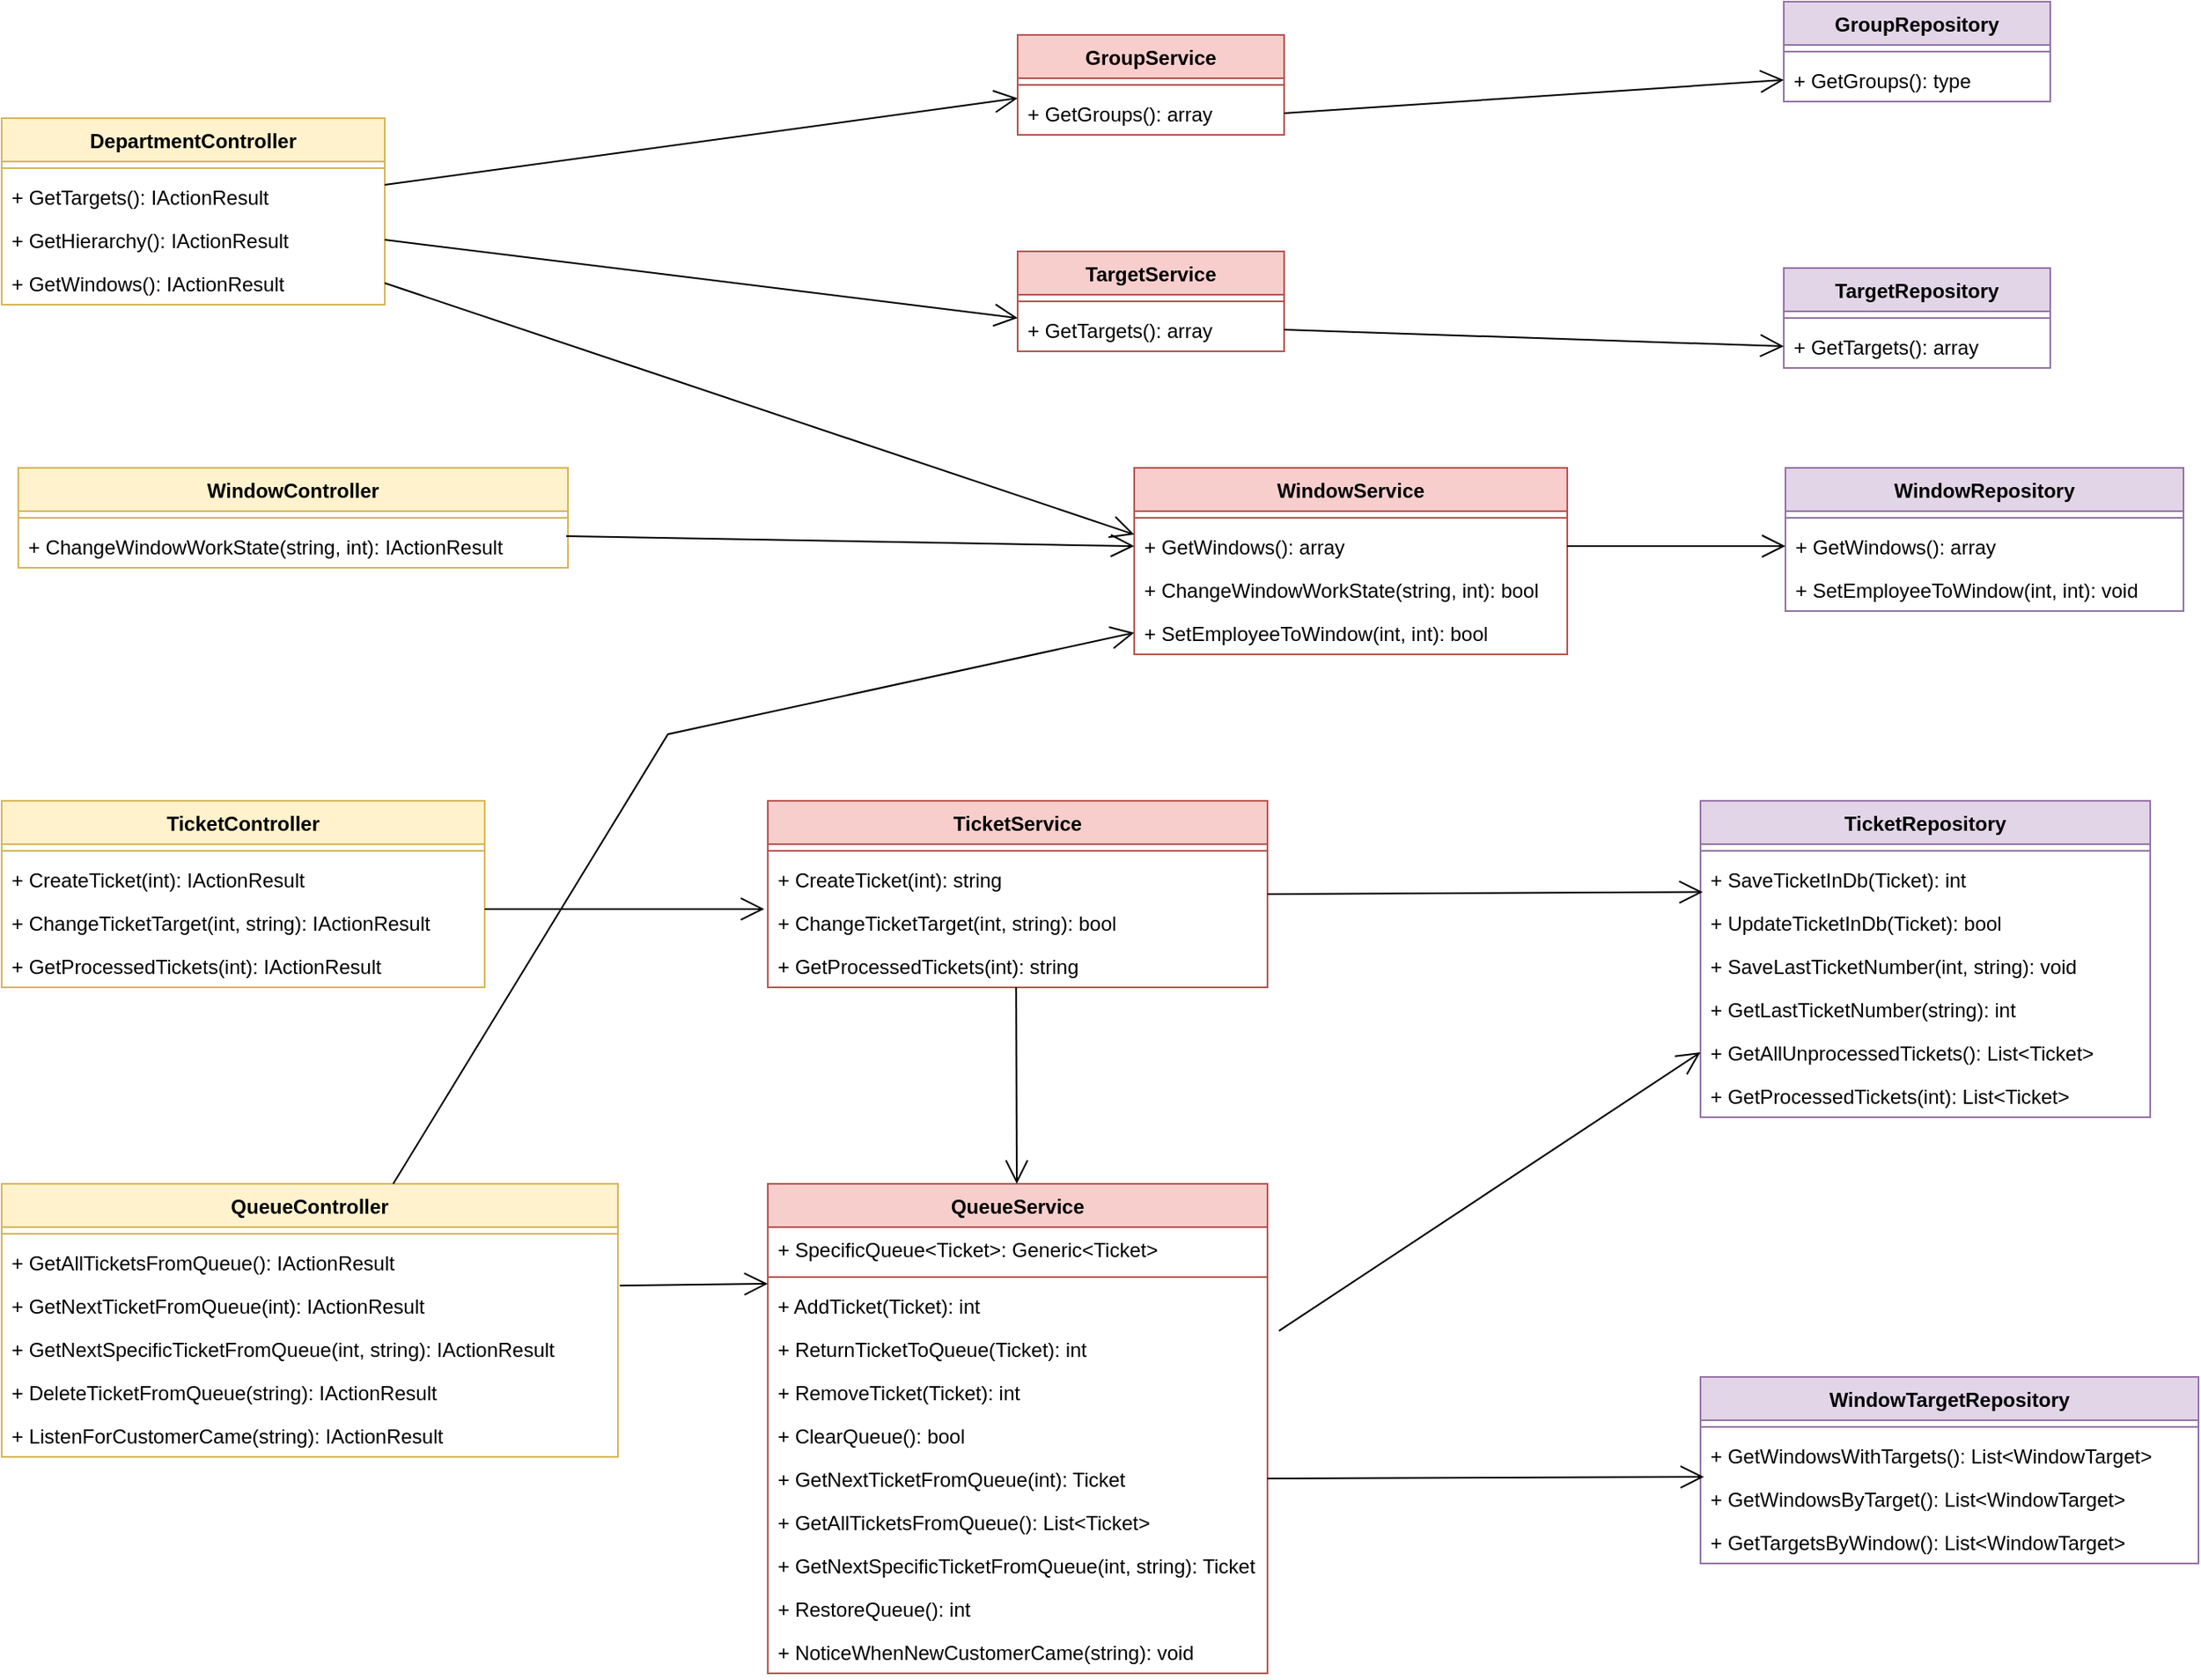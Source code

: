 <mxfile version="20.8.10" type="device"><diagram id="C5RBs43oDa-KdzZeNtuy" name="Page-1"><mxGraphModel dx="1576" dy="920" grid="1" gridSize="10" guides="1" tooltips="1" connect="1" arrows="1" fold="1" page="1" pageScale="1" pageWidth="827" pageHeight="1169" math="0" shadow="0"><root><mxCell id="WIyWlLk6GJQsqaUBKTNV-0"/><mxCell id="WIyWlLk6GJQsqaUBKTNV-1" parent="WIyWlLk6GJQsqaUBKTNV-0"/><mxCell id="GkyBNz9SrhA_Th8xUXoZ-0" value="DepartmentController" style="swimlane;fontStyle=1;align=center;verticalAlign=top;childLayout=stackLayout;horizontal=1;startSize=26;horizontalStack=0;resizeParent=1;resizeParentMax=0;resizeLast=0;collapsible=1;marginBottom=0;fillColor=#fff2cc;strokeColor=#d6b656;" parent="WIyWlLk6GJQsqaUBKTNV-1" vertex="1"><mxGeometry x="10" y="110" width="230" height="112" as="geometry"/></mxCell><mxCell id="GkyBNz9SrhA_Th8xUXoZ-2" value="" style="line;strokeWidth=1;fillColor=none;align=left;verticalAlign=middle;spacingTop=-1;spacingLeft=3;spacingRight=3;rotatable=0;labelPosition=right;points=[];portConstraint=eastwest;strokeColor=inherit;" parent="GkyBNz9SrhA_Th8xUXoZ-0" vertex="1"><mxGeometry y="26" width="230" height="8" as="geometry"/></mxCell><mxCell id="GkyBNz9SrhA_Th8xUXoZ-3" value="+ GetTargets(): IActionResult " style="text;strokeColor=none;fillColor=none;align=left;verticalAlign=top;spacingLeft=4;spacingRight=4;overflow=hidden;rotatable=0;points=[[0,0.5],[1,0.5]];portConstraint=eastwest;" parent="GkyBNz9SrhA_Th8xUXoZ-0" vertex="1"><mxGeometry y="34" width="230" height="26" as="geometry"/></mxCell><mxCell id="GkyBNz9SrhA_Th8xUXoZ-4" value="+ GetHierarchy(): IActionResult " style="text;strokeColor=none;fillColor=none;align=left;verticalAlign=top;spacingLeft=4;spacingRight=4;overflow=hidden;rotatable=0;points=[[0,0.5],[1,0.5]];portConstraint=eastwest;" parent="GkyBNz9SrhA_Th8xUXoZ-0" vertex="1"><mxGeometry y="60" width="230" height="26" as="geometry"/></mxCell><mxCell id="GkyBNz9SrhA_Th8xUXoZ-5" value="+ GetWindows(): IActionResult " style="text;strokeColor=none;fillColor=none;align=left;verticalAlign=top;spacingLeft=4;spacingRight=4;overflow=hidden;rotatable=0;points=[[0,0.5],[1,0.5]];portConstraint=eastwest;" parent="GkyBNz9SrhA_Th8xUXoZ-0" vertex="1"><mxGeometry y="86" width="230" height="26" as="geometry"/></mxCell><mxCell id="GkyBNz9SrhA_Th8xUXoZ-6" value="GroupService" style="swimlane;fontStyle=1;align=center;verticalAlign=top;childLayout=stackLayout;horizontal=1;startSize=26;horizontalStack=0;resizeParent=1;resizeParentMax=0;resizeLast=0;collapsible=1;marginBottom=0;fillColor=#f8cecc;strokeColor=#b85450;" parent="WIyWlLk6GJQsqaUBKTNV-1" vertex="1"><mxGeometry x="620" y="60" width="160" height="60" as="geometry"/></mxCell><mxCell id="GkyBNz9SrhA_Th8xUXoZ-8" value="" style="line;strokeWidth=1;fillColor=none;align=left;verticalAlign=middle;spacingTop=-1;spacingLeft=3;spacingRight=3;rotatable=0;labelPosition=right;points=[];portConstraint=eastwest;strokeColor=inherit;" parent="GkyBNz9SrhA_Th8xUXoZ-6" vertex="1"><mxGeometry y="26" width="160" height="8" as="geometry"/></mxCell><mxCell id="GkyBNz9SrhA_Th8xUXoZ-9" value="+ GetGroups(): array" style="text;strokeColor=none;fillColor=none;align=left;verticalAlign=top;spacingLeft=4;spacingRight=4;overflow=hidden;rotatable=0;points=[[0,0.5],[1,0.5]];portConstraint=eastwest;" parent="GkyBNz9SrhA_Th8xUXoZ-6" vertex="1"><mxGeometry y="34" width="160" height="26" as="geometry"/></mxCell><mxCell id="GkyBNz9SrhA_Th8xUXoZ-10" value="TargetService" style="swimlane;fontStyle=1;align=center;verticalAlign=top;childLayout=stackLayout;horizontal=1;startSize=26;horizontalStack=0;resizeParent=1;resizeParentMax=0;resizeLast=0;collapsible=1;marginBottom=0;fillColor=#f8cecc;strokeColor=#b85450;" parent="WIyWlLk6GJQsqaUBKTNV-1" vertex="1"><mxGeometry x="620" y="190" width="160" height="60" as="geometry"/></mxCell><mxCell id="GkyBNz9SrhA_Th8xUXoZ-12" value="" style="line;strokeWidth=1;fillColor=none;align=left;verticalAlign=middle;spacingTop=-1;spacingLeft=3;spacingRight=3;rotatable=0;labelPosition=right;points=[];portConstraint=eastwest;strokeColor=inherit;" parent="GkyBNz9SrhA_Th8xUXoZ-10" vertex="1"><mxGeometry y="26" width="160" height="8" as="geometry"/></mxCell><mxCell id="GkyBNz9SrhA_Th8xUXoZ-13" value="+ GetTargets(): array" style="text;strokeColor=none;fillColor=none;align=left;verticalAlign=top;spacingLeft=4;spacingRight=4;overflow=hidden;rotatable=0;points=[[0,0.5],[1,0.5]];portConstraint=eastwest;" parent="GkyBNz9SrhA_Th8xUXoZ-10" vertex="1"><mxGeometry y="34" width="160" height="26" as="geometry"/></mxCell><mxCell id="GkyBNz9SrhA_Th8xUXoZ-14" value="WindowService" style="swimlane;fontStyle=1;align=center;verticalAlign=top;childLayout=stackLayout;horizontal=1;startSize=26;horizontalStack=0;resizeParent=1;resizeParentMax=0;resizeLast=0;collapsible=1;marginBottom=0;fillColor=#f8cecc;strokeColor=#b85450;" parent="WIyWlLk6GJQsqaUBKTNV-1" vertex="1"><mxGeometry x="690" y="320" width="260" height="112" as="geometry"/></mxCell><mxCell id="GkyBNz9SrhA_Th8xUXoZ-16" value="" style="line;strokeWidth=1;fillColor=none;align=left;verticalAlign=middle;spacingTop=-1;spacingLeft=3;spacingRight=3;rotatable=0;labelPosition=right;points=[];portConstraint=eastwest;strokeColor=inherit;" parent="GkyBNz9SrhA_Th8xUXoZ-14" vertex="1"><mxGeometry y="26" width="260" height="8" as="geometry"/></mxCell><mxCell id="GkyBNz9SrhA_Th8xUXoZ-17" value="+ GetWindows(): array" style="text;strokeColor=none;fillColor=none;align=left;verticalAlign=top;spacingLeft=4;spacingRight=4;overflow=hidden;rotatable=0;points=[[0,0.5],[1,0.5]];portConstraint=eastwest;" parent="GkyBNz9SrhA_Th8xUXoZ-14" vertex="1"><mxGeometry y="34" width="260" height="26" as="geometry"/></mxCell><mxCell id="GkyBNz9SrhA_Th8xUXoZ-127" value="+ ChangeWindowWorkState(string, int): bool" style="text;strokeColor=none;fillColor=none;align=left;verticalAlign=top;spacingLeft=4;spacingRight=4;overflow=hidden;rotatable=0;points=[[0,0.5],[1,0.5]];portConstraint=eastwest;" parent="GkyBNz9SrhA_Th8xUXoZ-14" vertex="1"><mxGeometry y="60" width="260" height="26" as="geometry"/></mxCell><mxCell id="GkyBNz9SrhA_Th8xUXoZ-130" value="+ SetEmployeeToWindow(int, int): bool" style="text;strokeColor=none;fillColor=none;align=left;verticalAlign=top;spacingLeft=4;spacingRight=4;overflow=hidden;rotatable=0;points=[[0,0.5],[1,0.5]];portConstraint=eastwest;" parent="GkyBNz9SrhA_Th8xUXoZ-14" vertex="1"><mxGeometry y="86" width="260" height="26" as="geometry"/></mxCell><mxCell id="GkyBNz9SrhA_Th8xUXoZ-23" value="" style="endArrow=open;endFill=1;endSize=12;html=1;rounded=0;entryX=0;entryY=0.154;entryDx=0;entryDy=0;entryPerimeter=0;" parent="WIyWlLk6GJQsqaUBKTNV-1" target="GkyBNz9SrhA_Th8xUXoZ-9" edge="1"><mxGeometry width="160" relative="1" as="geometry"><mxPoint x="240" y="150" as="sourcePoint"/><mxPoint x="400" y="150" as="targetPoint"/></mxGeometry></mxCell><mxCell id="GkyBNz9SrhA_Th8xUXoZ-24" value="" style="endArrow=open;endFill=1;endSize=12;html=1;rounded=0;entryX=0;entryY=0.231;entryDx=0;entryDy=0;exitX=1;exitY=0.5;exitDx=0;exitDy=0;entryPerimeter=0;" parent="WIyWlLk6GJQsqaUBKTNV-1" source="GkyBNz9SrhA_Th8xUXoZ-4" target="GkyBNz9SrhA_Th8xUXoZ-13" edge="1"><mxGeometry width="160" relative="1" as="geometry"><mxPoint x="240" y="190" as="sourcePoint"/><mxPoint x="400" y="190" as="targetPoint"/></mxGeometry></mxCell><mxCell id="GkyBNz9SrhA_Th8xUXoZ-25" value="" style="endArrow=open;endFill=1;endSize=12;html=1;rounded=0;exitX=1;exitY=0.5;exitDx=0;exitDy=0;entryX=0;entryY=0.231;entryDx=0;entryDy=0;entryPerimeter=0;" parent="WIyWlLk6GJQsqaUBKTNV-1" source="GkyBNz9SrhA_Th8xUXoZ-5" target="GkyBNz9SrhA_Th8xUXoZ-17" edge="1"><mxGeometry width="160" relative="1" as="geometry"><mxPoint x="200" y="330" as="sourcePoint"/><mxPoint x="360" y="330" as="targetPoint"/></mxGeometry></mxCell><mxCell id="GkyBNz9SrhA_Th8xUXoZ-26" value="GroupRepository" style="swimlane;fontStyle=1;align=center;verticalAlign=top;childLayout=stackLayout;horizontal=1;startSize=26;horizontalStack=0;resizeParent=1;resizeParentMax=0;resizeLast=0;collapsible=1;marginBottom=0;fillColor=#e1d5e7;strokeColor=#9673a6;" parent="WIyWlLk6GJQsqaUBKTNV-1" vertex="1"><mxGeometry x="1080" y="40" width="160" height="60" as="geometry"/></mxCell><mxCell id="GkyBNz9SrhA_Th8xUXoZ-28" value="" style="line;strokeWidth=1;fillColor=none;align=left;verticalAlign=middle;spacingTop=-1;spacingLeft=3;spacingRight=3;rotatable=0;labelPosition=right;points=[];portConstraint=eastwest;strokeColor=inherit;" parent="GkyBNz9SrhA_Th8xUXoZ-26" vertex="1"><mxGeometry y="26" width="160" height="8" as="geometry"/></mxCell><mxCell id="GkyBNz9SrhA_Th8xUXoZ-29" value="+ GetGroups(): type" style="text;strokeColor=none;fillColor=none;align=left;verticalAlign=top;spacingLeft=4;spacingRight=4;overflow=hidden;rotatable=0;points=[[0,0.5],[1,0.5]];portConstraint=eastwest;" parent="GkyBNz9SrhA_Th8xUXoZ-26" vertex="1"><mxGeometry y="34" width="160" height="26" as="geometry"/></mxCell><mxCell id="GkyBNz9SrhA_Th8xUXoZ-30" value="TargetRepository" style="swimlane;fontStyle=1;align=center;verticalAlign=top;childLayout=stackLayout;horizontal=1;startSize=26;horizontalStack=0;resizeParent=1;resizeParentMax=0;resizeLast=0;collapsible=1;marginBottom=0;fillColor=#e1d5e7;strokeColor=#9673a6;" parent="WIyWlLk6GJQsqaUBKTNV-1" vertex="1"><mxGeometry x="1080" y="200" width="160" height="60" as="geometry"/></mxCell><mxCell id="GkyBNz9SrhA_Th8xUXoZ-32" value="" style="line;strokeWidth=1;fillColor=none;align=left;verticalAlign=middle;spacingTop=-1;spacingLeft=3;spacingRight=3;rotatable=0;labelPosition=right;points=[];portConstraint=eastwest;strokeColor=inherit;" parent="GkyBNz9SrhA_Th8xUXoZ-30" vertex="1"><mxGeometry y="26" width="160" height="8" as="geometry"/></mxCell><mxCell id="GkyBNz9SrhA_Th8xUXoZ-40" value="+ GetTargets(): array" style="text;strokeColor=none;fillColor=none;align=left;verticalAlign=top;spacingLeft=4;spacingRight=4;overflow=hidden;rotatable=0;points=[[0,0.5],[1,0.5]];portConstraint=eastwest;" parent="GkyBNz9SrhA_Th8xUXoZ-30" vertex="1"><mxGeometry y="34" width="160" height="26" as="geometry"/></mxCell><mxCell id="GkyBNz9SrhA_Th8xUXoZ-34" value="WindowRepository" style="swimlane;fontStyle=1;align=center;verticalAlign=top;childLayout=stackLayout;horizontal=1;startSize=26;horizontalStack=0;resizeParent=1;resizeParentMax=0;resizeLast=0;collapsible=1;marginBottom=0;fillColor=#e1d5e7;strokeColor=#9673a6;" parent="WIyWlLk6GJQsqaUBKTNV-1" vertex="1"><mxGeometry x="1081" y="320" width="239" height="86" as="geometry"/></mxCell><mxCell id="GkyBNz9SrhA_Th8xUXoZ-36" value="" style="line;strokeWidth=1;fillColor=none;align=left;verticalAlign=middle;spacingTop=-1;spacingLeft=3;spacingRight=3;rotatable=0;labelPosition=right;points=[];portConstraint=eastwest;strokeColor=inherit;" parent="GkyBNz9SrhA_Th8xUXoZ-34" vertex="1"><mxGeometry y="26" width="239" height="8" as="geometry"/></mxCell><mxCell id="GkyBNz9SrhA_Th8xUXoZ-41" value="+ GetWindows(): array" style="text;strokeColor=none;fillColor=none;align=left;verticalAlign=top;spacingLeft=4;spacingRight=4;overflow=hidden;rotatable=0;points=[[0,0.5],[1,0.5]];portConstraint=eastwest;" parent="GkyBNz9SrhA_Th8xUXoZ-34" vertex="1"><mxGeometry y="34" width="239" height="26" as="geometry"/></mxCell><mxCell id="GkyBNz9SrhA_Th8xUXoZ-131" value="+ SetEmployeeToWindow(int, int): void" style="text;strokeColor=none;fillColor=none;align=left;verticalAlign=top;spacingLeft=4;spacingRight=4;overflow=hidden;rotatable=0;points=[[0,0.5],[1,0.5]];portConstraint=eastwest;" parent="GkyBNz9SrhA_Th8xUXoZ-34" vertex="1"><mxGeometry y="60" width="239" height="26" as="geometry"/></mxCell><mxCell id="GkyBNz9SrhA_Th8xUXoZ-38" value="" style="endArrow=open;endFill=1;endSize=12;html=1;rounded=0;entryX=0;entryY=0.5;entryDx=0;entryDy=0;exitX=1;exitY=0.5;exitDx=0;exitDy=0;" parent="WIyWlLk6GJQsqaUBKTNV-1" source="GkyBNz9SrhA_Th8xUXoZ-9" target="GkyBNz9SrhA_Th8xUXoZ-29" edge="1"><mxGeometry width="160" relative="1" as="geometry"><mxPoint x="560" y="90" as="sourcePoint"/><mxPoint x="720" y="90" as="targetPoint"/></mxGeometry></mxCell><mxCell id="GkyBNz9SrhA_Th8xUXoZ-39" value="" style="endArrow=open;endFill=1;endSize=12;html=1;rounded=0;exitX=1;exitY=0.5;exitDx=0;exitDy=0;entryX=0;entryY=0.5;entryDx=0;entryDy=0;" parent="WIyWlLk6GJQsqaUBKTNV-1" source="GkyBNz9SrhA_Th8xUXoZ-13" target="GkyBNz9SrhA_Th8xUXoZ-40" edge="1"><mxGeometry width="160" relative="1" as="geometry"><mxPoint x="620" y="280" as="sourcePoint"/><mxPoint x="740" y="237" as="targetPoint"/></mxGeometry></mxCell><mxCell id="GkyBNz9SrhA_Th8xUXoZ-42" value="" style="endArrow=open;endFill=1;endSize=12;html=1;rounded=0;entryX=0;entryY=0.5;entryDx=0;entryDy=0;exitX=1;exitY=0.5;exitDx=0;exitDy=0;" parent="WIyWlLk6GJQsqaUBKTNV-1" source="GkyBNz9SrhA_Th8xUXoZ-17" target="GkyBNz9SrhA_Th8xUXoZ-41" edge="1"><mxGeometry width="160" relative="1" as="geometry"><mxPoint x="570" y="360" as="sourcePoint"/><mxPoint x="730" y="360" as="targetPoint"/></mxGeometry></mxCell><mxCell id="GkyBNz9SrhA_Th8xUXoZ-43" value="TicketController" style="swimlane;fontStyle=1;align=center;verticalAlign=top;childLayout=stackLayout;horizontal=1;startSize=26;horizontalStack=0;resizeParent=1;resizeParentMax=0;resizeLast=0;collapsible=1;marginBottom=0;fillColor=#fff2cc;strokeColor=#d6b656;" parent="WIyWlLk6GJQsqaUBKTNV-1" vertex="1"><mxGeometry x="10" y="520" width="290" height="112" as="geometry"/></mxCell><mxCell id="GkyBNz9SrhA_Th8xUXoZ-45" value="" style="line;strokeWidth=1;fillColor=none;align=left;verticalAlign=middle;spacingTop=-1;spacingLeft=3;spacingRight=3;rotatable=0;labelPosition=right;points=[];portConstraint=eastwest;strokeColor=inherit;" parent="GkyBNz9SrhA_Th8xUXoZ-43" vertex="1"><mxGeometry y="26" width="290" height="8" as="geometry"/></mxCell><mxCell id="GkyBNz9SrhA_Th8xUXoZ-46" value="+ CreateTicket(int): IActionResult" style="text;strokeColor=none;fillColor=none;align=left;verticalAlign=top;spacingLeft=4;spacingRight=4;overflow=hidden;rotatable=0;points=[[0,0.5],[1,0.5]];portConstraint=eastwest;" parent="GkyBNz9SrhA_Th8xUXoZ-43" vertex="1"><mxGeometry y="34" width="290" height="26" as="geometry"/></mxCell><mxCell id="GkyBNz9SrhA_Th8xUXoZ-54" value="+ ChangeTicketTarget(int, string): IActionResult" style="text;strokeColor=none;fillColor=none;align=left;verticalAlign=top;spacingLeft=4;spacingRight=4;overflow=hidden;rotatable=0;points=[[0,0.5],[1,0.5]];portConstraint=eastwest;" parent="GkyBNz9SrhA_Th8xUXoZ-43" vertex="1"><mxGeometry y="60" width="290" height="26" as="geometry"/></mxCell><mxCell id="GkyBNz9SrhA_Th8xUXoZ-55" value="+ GetProcessedTickets(int): IActionResult" style="text;strokeColor=none;fillColor=none;align=left;verticalAlign=top;spacingLeft=4;spacingRight=4;overflow=hidden;rotatable=0;points=[[0,0.5],[1,0.5]];portConstraint=eastwest;" parent="GkyBNz9SrhA_Th8xUXoZ-43" vertex="1"><mxGeometry y="86" width="290" height="26" as="geometry"/></mxCell><mxCell id="GkyBNz9SrhA_Th8xUXoZ-56" value="TicketService" style="swimlane;fontStyle=1;align=center;verticalAlign=top;childLayout=stackLayout;horizontal=1;startSize=26;horizontalStack=0;resizeParent=1;resizeParentMax=0;resizeLast=0;collapsible=1;marginBottom=0;fillColor=#f8cecc;strokeColor=#b85450;" parent="WIyWlLk6GJQsqaUBKTNV-1" vertex="1"><mxGeometry x="470" y="520" width="300" height="112" as="geometry"/></mxCell><mxCell id="GkyBNz9SrhA_Th8xUXoZ-58" value="" style="line;strokeWidth=1;fillColor=none;align=left;verticalAlign=middle;spacingTop=-1;spacingLeft=3;spacingRight=3;rotatable=0;labelPosition=right;points=[];portConstraint=eastwest;strokeColor=inherit;" parent="GkyBNz9SrhA_Th8xUXoZ-56" vertex="1"><mxGeometry y="26" width="300" height="8" as="geometry"/></mxCell><mxCell id="GkyBNz9SrhA_Th8xUXoZ-60" value="+ CreateTicket(int): string" style="text;strokeColor=none;fillColor=none;align=left;verticalAlign=top;spacingLeft=4;spacingRight=4;overflow=hidden;rotatable=0;points=[[0,0.5],[1,0.5]];portConstraint=eastwest;" parent="GkyBNz9SrhA_Th8xUXoZ-56" vertex="1"><mxGeometry y="34" width="300" height="26" as="geometry"/></mxCell><mxCell id="GkyBNz9SrhA_Th8xUXoZ-61" value="+ ChangeTicketTarget(int, string): bool" style="text;strokeColor=none;fillColor=none;align=left;verticalAlign=top;spacingLeft=4;spacingRight=4;overflow=hidden;rotatable=0;points=[[0,0.5],[1,0.5]];portConstraint=eastwest;" parent="GkyBNz9SrhA_Th8xUXoZ-56" vertex="1"><mxGeometry y="60" width="300" height="26" as="geometry"/></mxCell><mxCell id="GkyBNz9SrhA_Th8xUXoZ-62" value="+ GetProcessedTickets(int): string" style="text;strokeColor=none;fillColor=none;align=left;verticalAlign=top;spacingLeft=4;spacingRight=4;overflow=hidden;rotatable=0;points=[[0,0.5],[1,0.5]];portConstraint=eastwest;" parent="GkyBNz9SrhA_Th8xUXoZ-56" vertex="1"><mxGeometry y="86" width="300" height="26" as="geometry"/></mxCell><mxCell id="GkyBNz9SrhA_Th8xUXoZ-63" value="" style="endArrow=open;endFill=1;endSize=12;html=1;rounded=0;entryX=-0.007;entryY=0.192;entryDx=0;entryDy=0;entryPerimeter=0;exitX=1;exitY=0.192;exitDx=0;exitDy=0;exitPerimeter=0;" parent="WIyWlLk6GJQsqaUBKTNV-1" source="GkyBNz9SrhA_Th8xUXoZ-54" target="GkyBNz9SrhA_Th8xUXoZ-61" edge="1"><mxGeometry width="160" relative="1" as="geometry"><mxPoint x="370" y="600" as="sourcePoint"/><mxPoint x="460" y="585" as="targetPoint"/></mxGeometry></mxCell><mxCell id="GkyBNz9SrhA_Th8xUXoZ-64" value="TicketRepository" style="swimlane;fontStyle=1;align=center;verticalAlign=top;childLayout=stackLayout;horizontal=1;startSize=26;horizontalStack=0;resizeParent=1;resizeParentMax=0;resizeLast=0;collapsible=1;marginBottom=0;fillColor=#e1d5e7;strokeColor=#9673a6;" parent="WIyWlLk6GJQsqaUBKTNV-1" vertex="1"><mxGeometry x="1030" y="520" width="270" height="190" as="geometry"/></mxCell><mxCell id="GkyBNz9SrhA_Th8xUXoZ-66" value="" style="line;strokeWidth=1;fillColor=none;align=left;verticalAlign=middle;spacingTop=-1;spacingLeft=3;spacingRight=3;rotatable=0;labelPosition=right;points=[];portConstraint=eastwest;strokeColor=inherit;" parent="GkyBNz9SrhA_Th8xUXoZ-64" vertex="1"><mxGeometry y="26" width="270" height="8" as="geometry"/></mxCell><mxCell id="GkyBNz9SrhA_Th8xUXoZ-67" value="+ SaveTicketInDb(Ticket): int" style="text;strokeColor=none;fillColor=none;align=left;verticalAlign=top;spacingLeft=4;spacingRight=4;overflow=hidden;rotatable=0;points=[[0,0.5],[1,0.5]];portConstraint=eastwest;" parent="GkyBNz9SrhA_Th8xUXoZ-64" vertex="1"><mxGeometry y="34" width="270" height="26" as="geometry"/></mxCell><mxCell id="GkyBNz9SrhA_Th8xUXoZ-104" value="+ UpdateTicketInDb(Ticket): bool" style="text;strokeColor=none;fillColor=none;align=left;verticalAlign=top;spacingLeft=4;spacingRight=4;overflow=hidden;rotatable=0;points=[[0,0.5],[1,0.5]];portConstraint=eastwest;" parent="GkyBNz9SrhA_Th8xUXoZ-64" vertex="1"><mxGeometry y="60" width="270" height="26" as="geometry"/></mxCell><mxCell id="GkyBNz9SrhA_Th8xUXoZ-77" value="+ SaveLastTicketNumber(int, string): void" style="text;strokeColor=none;fillColor=none;align=left;verticalAlign=top;spacingLeft=4;spacingRight=4;overflow=hidden;rotatable=0;points=[[0,0.5],[1,0.5]];portConstraint=eastwest;" parent="GkyBNz9SrhA_Th8xUXoZ-64" vertex="1"><mxGeometry y="86" width="270" height="26" as="geometry"/></mxCell><mxCell id="GkyBNz9SrhA_Th8xUXoZ-78" value="+ GetLastTicketNumber(string): int" style="text;strokeColor=none;fillColor=none;align=left;verticalAlign=top;spacingLeft=4;spacingRight=4;overflow=hidden;rotatable=0;points=[[0,0.5],[1,0.5]];portConstraint=eastwest;" parent="GkyBNz9SrhA_Th8xUXoZ-64" vertex="1"><mxGeometry y="112" width="270" height="26" as="geometry"/></mxCell><mxCell id="GkyBNz9SrhA_Th8xUXoZ-79" value="+ GetAllUnprocessedTickets(): List&lt;Ticket&gt;" style="text;strokeColor=none;fillColor=none;align=left;verticalAlign=top;spacingLeft=4;spacingRight=4;overflow=hidden;rotatable=0;points=[[0,0.5],[1,0.5]];portConstraint=eastwest;" parent="GkyBNz9SrhA_Th8xUXoZ-64" vertex="1"><mxGeometry y="138" width="270" height="26" as="geometry"/></mxCell><mxCell id="GkyBNz9SrhA_Th8xUXoZ-94" value="+ GetProcessedTickets(int): List&lt;Ticket&gt;" style="text;strokeColor=none;fillColor=none;align=left;verticalAlign=top;spacingLeft=4;spacingRight=4;overflow=hidden;rotatable=0;points=[[0,0.5],[1,0.5]];portConstraint=eastwest;" parent="GkyBNz9SrhA_Th8xUXoZ-64" vertex="1"><mxGeometry y="164" width="270" height="26" as="geometry"/></mxCell><mxCell id="GkyBNz9SrhA_Th8xUXoZ-68" value="QueueService" style="swimlane;fontStyle=1;align=center;verticalAlign=top;childLayout=stackLayout;horizontal=1;startSize=26;horizontalStack=0;resizeParent=1;resizeParentMax=0;resizeLast=0;collapsible=1;marginBottom=0;fillColor=#f8cecc;strokeColor=#b85450;" parent="WIyWlLk6GJQsqaUBKTNV-1" vertex="1"><mxGeometry x="470" y="750" width="300" height="294" as="geometry"/></mxCell><mxCell id="GkyBNz9SrhA_Th8xUXoZ-69" value="+ SpecificQueue&lt;Ticket&gt;: Generic&lt;Ticket&gt;" style="text;strokeColor=none;fillColor=none;align=left;verticalAlign=top;spacingLeft=4;spacingRight=4;overflow=hidden;rotatable=0;points=[[0,0.5],[1,0.5]];portConstraint=eastwest;" parent="GkyBNz9SrhA_Th8xUXoZ-68" vertex="1"><mxGeometry y="26" width="300" height="26" as="geometry"/></mxCell><mxCell id="GkyBNz9SrhA_Th8xUXoZ-70" value="" style="line;strokeWidth=1;fillColor=none;align=left;verticalAlign=middle;spacingTop=-1;spacingLeft=3;spacingRight=3;rotatable=0;labelPosition=right;points=[];portConstraint=eastwest;strokeColor=inherit;" parent="GkyBNz9SrhA_Th8xUXoZ-68" vertex="1"><mxGeometry y="52" width="300" height="8" as="geometry"/></mxCell><mxCell id="GkyBNz9SrhA_Th8xUXoZ-71" value="+ AddTicket(Ticket): int" style="text;strokeColor=none;fillColor=none;align=left;verticalAlign=top;spacingLeft=4;spacingRight=4;overflow=hidden;rotatable=0;points=[[0,0.5],[1,0.5]];portConstraint=eastwest;" parent="GkyBNz9SrhA_Th8xUXoZ-68" vertex="1"><mxGeometry y="60" width="300" height="26" as="geometry"/></mxCell><mxCell id="GkyBNz9SrhA_Th8xUXoZ-73" value="+ ReturnTicketToQueue(Ticket): int" style="text;strokeColor=none;fillColor=none;align=left;verticalAlign=top;spacingLeft=4;spacingRight=4;overflow=hidden;rotatable=0;points=[[0,0.5],[1,0.5]];portConstraint=eastwest;" parent="GkyBNz9SrhA_Th8xUXoZ-68" vertex="1"><mxGeometry y="86" width="300" height="26" as="geometry"/></mxCell><mxCell id="GkyBNz9SrhA_Th8xUXoZ-74" value="+ RemoveTicket(Ticket): int" style="text;strokeColor=none;fillColor=none;align=left;verticalAlign=top;spacingLeft=4;spacingRight=4;overflow=hidden;rotatable=0;points=[[0,0.5],[1,0.5]];portConstraint=eastwest;" parent="GkyBNz9SrhA_Th8xUXoZ-68" vertex="1"><mxGeometry y="112" width="300" height="26" as="geometry"/></mxCell><mxCell id="GkyBNz9SrhA_Th8xUXoZ-75" value="+ ClearQueue(): bool" style="text;strokeColor=none;fillColor=none;align=left;verticalAlign=top;spacingLeft=4;spacingRight=4;overflow=hidden;rotatable=0;points=[[0,0.5],[1,0.5]];portConstraint=eastwest;" parent="GkyBNz9SrhA_Th8xUXoZ-68" vertex="1"><mxGeometry y="138" width="300" height="26" as="geometry"/></mxCell><mxCell id="GkyBNz9SrhA_Th8xUXoZ-76" value="+ GetNextTicketFromQueue(int): Ticket" style="text;strokeColor=none;fillColor=none;align=left;verticalAlign=top;spacingLeft=4;spacingRight=4;overflow=hidden;rotatable=0;points=[[0,0.5],[1,0.5]];portConstraint=eastwest;" parent="GkyBNz9SrhA_Th8xUXoZ-68" vertex="1"><mxGeometry y="164" width="300" height="26" as="geometry"/></mxCell><mxCell id="GkyBNz9SrhA_Th8xUXoZ-116" value="+ GetAllTicketsFromQueue(): List&lt;Ticket&gt;" style="text;strokeColor=none;fillColor=none;align=left;verticalAlign=top;spacingLeft=4;spacingRight=4;overflow=hidden;rotatable=0;points=[[0,0.5],[1,0.5]];portConstraint=eastwest;" parent="GkyBNz9SrhA_Th8xUXoZ-68" vertex="1"><mxGeometry y="190" width="300" height="26" as="geometry"/></mxCell><mxCell id="GkyBNz9SrhA_Th8xUXoZ-119" value="+ GetNextSpecificTicketFromQueue(int, string): Ticket" style="text;strokeColor=none;fillColor=none;align=left;verticalAlign=top;spacingLeft=4;spacingRight=4;overflow=hidden;rotatable=0;points=[[0,0.5],[1,0.5]];portConstraint=eastwest;" parent="GkyBNz9SrhA_Th8xUXoZ-68" vertex="1"><mxGeometry y="216" width="300" height="26" as="geometry"/></mxCell><mxCell id="GkyBNz9SrhA_Th8xUXoZ-80" value="+ RestoreQueue(): int" style="text;strokeColor=none;fillColor=none;align=left;verticalAlign=top;spacingLeft=4;spacingRight=4;overflow=hidden;rotatable=0;points=[[0,0.5],[1,0.5]];portConstraint=eastwest;" parent="GkyBNz9SrhA_Th8xUXoZ-68" vertex="1"><mxGeometry y="242" width="300" height="26" as="geometry"/></mxCell><mxCell id="GkyBNz9SrhA_Th8xUXoZ-141" value="+ NoticeWhenNewCustomerCame(string): void" style="text;strokeColor=none;fillColor=none;align=left;verticalAlign=top;spacingLeft=4;spacingRight=4;overflow=hidden;rotatable=0;points=[[0,0.5],[1,0.5]];portConstraint=eastwest;" parent="GkyBNz9SrhA_Th8xUXoZ-68" vertex="1"><mxGeometry y="268" width="300" height="26" as="geometry"/></mxCell><mxCell id="GkyBNz9SrhA_Th8xUXoZ-72" value="" style="endArrow=open;endFill=1;endSize=12;html=1;rounded=0;exitX=0.497;exitY=1;exitDx=0;exitDy=0;exitPerimeter=0;" parent="WIyWlLk6GJQsqaUBKTNV-1" source="GkyBNz9SrhA_Th8xUXoZ-62" target="GkyBNz9SrhA_Th8xUXoZ-68" edge="1"><mxGeometry width="160" relative="1" as="geometry"><mxPoint x="510" y="720" as="sourcePoint"/><mxPoint x="670" y="720" as="targetPoint"/></mxGeometry></mxCell><mxCell id="GkyBNz9SrhA_Th8xUXoZ-81" value="" style="endArrow=open;endFill=1;endSize=12;html=1;rounded=0;exitX=1.023;exitY=0.09;exitDx=0;exitDy=0;entryX=0;entryY=0.5;entryDx=0;entryDy=0;exitPerimeter=0;" parent="WIyWlLk6GJQsqaUBKTNV-1" source="GkyBNz9SrhA_Th8xUXoZ-73" target="GkyBNz9SrhA_Th8xUXoZ-79" edge="1"><mxGeometry width="160" relative="1" as="geometry"><mxPoint x="860" y="750" as="sourcePoint"/><mxPoint x="1020" y="750" as="targetPoint"/></mxGeometry></mxCell><mxCell id="GkyBNz9SrhA_Th8xUXoZ-92" value="" style="endArrow=open;endFill=1;endSize=12;html=1;rounded=0;exitX=1;exitY=-0.154;exitDx=0;exitDy=0;entryX=0.005;entryY=0.799;entryDx=0;entryDy=0;entryPerimeter=0;exitPerimeter=0;" parent="WIyWlLk6GJQsqaUBKTNV-1" source="GkyBNz9SrhA_Th8xUXoZ-61" target="GkyBNz9SrhA_Th8xUXoZ-67" edge="1"><mxGeometry width="160" relative="1" as="geometry"><mxPoint x="860" y="750" as="sourcePoint"/><mxPoint x="1020" y="750" as="targetPoint"/></mxGeometry></mxCell><mxCell id="GkyBNz9SrhA_Th8xUXoZ-112" value="QueueController" style="swimlane;fontStyle=1;align=center;verticalAlign=top;childLayout=stackLayout;horizontal=1;startSize=26;horizontalStack=0;resizeParent=1;resizeParentMax=0;resizeLast=0;collapsible=1;marginBottom=0;fillColor=#fff2cc;strokeColor=#d6b656;" parent="WIyWlLk6GJQsqaUBKTNV-1" vertex="1"><mxGeometry x="10" y="750" width="370" height="164" as="geometry"/></mxCell><mxCell id="GkyBNz9SrhA_Th8xUXoZ-114" value="" style="line;strokeWidth=1;fillColor=none;align=left;verticalAlign=middle;spacingTop=-1;spacingLeft=3;spacingRight=3;rotatable=0;labelPosition=right;points=[];portConstraint=eastwest;strokeColor=inherit;" parent="GkyBNz9SrhA_Th8xUXoZ-112" vertex="1"><mxGeometry y="26" width="370" height="8" as="geometry"/></mxCell><mxCell id="GkyBNz9SrhA_Th8xUXoZ-115" value="+ GetAllTicketsFromQueue(): IActionResult" style="text;strokeColor=none;fillColor=none;align=left;verticalAlign=top;spacingLeft=4;spacingRight=4;overflow=hidden;rotatable=0;points=[[0,0.5],[1,0.5]];portConstraint=eastwest;" parent="GkyBNz9SrhA_Th8xUXoZ-112" vertex="1"><mxGeometry y="34" width="370" height="26" as="geometry"/></mxCell><mxCell id="GkyBNz9SrhA_Th8xUXoZ-117" value="+ GetNextTicketFromQueue(int): IActionResult" style="text;strokeColor=none;fillColor=none;align=left;verticalAlign=top;spacingLeft=4;spacingRight=4;overflow=hidden;rotatable=0;points=[[0,0.5],[1,0.5]];portConstraint=eastwest;" parent="GkyBNz9SrhA_Th8xUXoZ-112" vertex="1"><mxGeometry y="60" width="370" height="26" as="geometry"/></mxCell><mxCell id="GkyBNz9SrhA_Th8xUXoZ-118" value="+ GetNextSpecificTicketFromQueue(int, string): IActionResult" style="text;strokeColor=none;fillColor=none;align=left;verticalAlign=top;spacingLeft=4;spacingRight=4;overflow=hidden;rotatable=0;points=[[0,0.5],[1,0.5]];portConstraint=eastwest;" parent="GkyBNz9SrhA_Th8xUXoZ-112" vertex="1"><mxGeometry y="86" width="370" height="26" as="geometry"/></mxCell><mxCell id="GkyBNz9SrhA_Th8xUXoZ-136" value="+ DeleteTicketFromQueue(string): IActionResult" style="text;strokeColor=none;fillColor=none;align=left;verticalAlign=top;spacingLeft=4;spacingRight=4;overflow=hidden;rotatable=0;points=[[0,0.5],[1,0.5]];portConstraint=eastwest;" parent="GkyBNz9SrhA_Th8xUXoZ-112" vertex="1"><mxGeometry y="112" width="370" height="26" as="geometry"/></mxCell><mxCell id="GkyBNz9SrhA_Th8xUXoZ-140" value="+ ListenForCustomerCame(string): IActionResult" style="text;strokeColor=none;fillColor=none;align=left;verticalAlign=top;spacingLeft=4;spacingRight=4;overflow=hidden;rotatable=0;points=[[0,0.5],[1,0.5]];portConstraint=eastwest;" parent="GkyBNz9SrhA_Th8xUXoZ-112" vertex="1"><mxGeometry y="138" width="370" height="26" as="geometry"/></mxCell><mxCell id="GkyBNz9SrhA_Th8xUXoZ-120" value="WindowController" style="swimlane;fontStyle=1;align=center;verticalAlign=top;childLayout=stackLayout;horizontal=1;startSize=26;horizontalStack=0;resizeParent=1;resizeParentMax=0;resizeLast=0;collapsible=1;marginBottom=0;fillColor=#fff2cc;strokeColor=#d6b656;" parent="WIyWlLk6GJQsqaUBKTNV-1" vertex="1"><mxGeometry x="20" y="320" width="330" height="60" as="geometry"/></mxCell><mxCell id="GkyBNz9SrhA_Th8xUXoZ-122" value="" style="line;strokeWidth=1;fillColor=none;align=left;verticalAlign=middle;spacingTop=-1;spacingLeft=3;spacingRight=3;rotatable=0;labelPosition=right;points=[];portConstraint=eastwest;strokeColor=inherit;" parent="GkyBNz9SrhA_Th8xUXoZ-120" vertex="1"><mxGeometry y="26" width="330" height="8" as="geometry"/></mxCell><mxCell id="GkyBNz9SrhA_Th8xUXoZ-123" value="+ ChangeWindowWorkState(string, int): IActionResult" style="text;strokeColor=none;fillColor=none;align=left;verticalAlign=top;spacingLeft=4;spacingRight=4;overflow=hidden;rotatable=0;points=[[0,0.5],[1,0.5]];portConstraint=eastwest;" parent="GkyBNz9SrhA_Th8xUXoZ-120" vertex="1"><mxGeometry y="34" width="330" height="26" as="geometry"/></mxCell><mxCell id="GkyBNz9SrhA_Th8xUXoZ-132" value="" style="endArrow=open;endFill=1;endSize=12;html=1;rounded=0;exitX=1.003;exitY=0.044;exitDx=0;exitDy=0;exitPerimeter=0;entryX=0;entryY=0;entryDx=0;entryDy=0;entryPerimeter=0;" parent="WIyWlLk6GJQsqaUBKTNV-1" source="GkyBNz9SrhA_Th8xUXoZ-117" target="GkyBNz9SrhA_Th8xUXoZ-71" edge="1"><mxGeometry width="160" relative="1" as="geometry"><mxPoint x="360" y="730" as="sourcePoint"/><mxPoint x="520" y="730" as="targetPoint"/></mxGeometry></mxCell><mxCell id="GkyBNz9SrhA_Th8xUXoZ-133" value="" style="endArrow=open;endFill=1;endSize=12;html=1;rounded=0;entryX=0;entryY=0.5;entryDx=0;entryDy=0;" parent="WIyWlLk6GJQsqaUBKTNV-1" source="GkyBNz9SrhA_Th8xUXoZ-112" target="GkyBNz9SrhA_Th8xUXoZ-130" edge="1"><mxGeometry width="160" relative="1" as="geometry"><mxPoint x="370" y="600" as="sourcePoint"/><mxPoint x="530" y="600" as="targetPoint"/><Array as="points"><mxPoint x="410" y="480"/></Array></mxGeometry></mxCell><mxCell id="GkyBNz9SrhA_Th8xUXoZ-143" value="WindowTargetRepository" style="swimlane;fontStyle=1;align=center;verticalAlign=top;childLayout=stackLayout;horizontal=1;startSize=26;horizontalStack=0;resizeParent=1;resizeParentMax=0;resizeLast=0;collapsible=1;marginBottom=0;fillColor=#e1d5e7;strokeColor=#9673a6;" parent="WIyWlLk6GJQsqaUBKTNV-1" vertex="1"><mxGeometry x="1030" y="866" width="299" height="112" as="geometry"/></mxCell><mxCell id="GkyBNz9SrhA_Th8xUXoZ-145" value="" style="line;strokeWidth=1;fillColor=none;align=left;verticalAlign=middle;spacingTop=-1;spacingLeft=3;spacingRight=3;rotatable=0;labelPosition=right;points=[];portConstraint=eastwest;strokeColor=inherit;" parent="GkyBNz9SrhA_Th8xUXoZ-143" vertex="1"><mxGeometry y="26" width="299" height="8" as="geometry"/></mxCell><mxCell id="GkyBNz9SrhA_Th8xUXoZ-147" value="+ GetWindowsWithTargets(): List&lt;WindowTarget&gt;" style="text;strokeColor=none;fillColor=none;align=left;verticalAlign=top;spacingLeft=4;spacingRight=4;overflow=hidden;rotatable=0;points=[[0,0.5],[1,0.5]];portConstraint=eastwest;" parent="GkyBNz9SrhA_Th8xUXoZ-143" vertex="1"><mxGeometry y="34" width="299" height="26" as="geometry"/></mxCell><mxCell id="GkyBNz9SrhA_Th8xUXoZ-148" value="+ GetWindowsByTarget(): List&lt;WindowTarget&gt;" style="text;strokeColor=none;fillColor=none;align=left;verticalAlign=top;spacingLeft=4;spacingRight=4;overflow=hidden;rotatable=0;points=[[0,0.5],[1,0.5]];portConstraint=eastwest;" parent="GkyBNz9SrhA_Th8xUXoZ-143" vertex="1"><mxGeometry y="60" width="299" height="26" as="geometry"/></mxCell><mxCell id="GkyBNz9SrhA_Th8xUXoZ-149" value="+ GetTargetsByWindow(): List&lt;WindowTarget&gt;" style="text;strokeColor=none;fillColor=none;align=left;verticalAlign=top;spacingLeft=4;spacingRight=4;overflow=hidden;rotatable=0;points=[[0,0.5],[1,0.5]];portConstraint=eastwest;" parent="GkyBNz9SrhA_Th8xUXoZ-143" vertex="1"><mxGeometry y="86" width="299" height="26" as="geometry"/></mxCell><mxCell id="GkyBNz9SrhA_Th8xUXoZ-151" value="" style="endArrow=open;endFill=1;endSize=12;html=1;rounded=0;exitX=1;exitY=0.5;exitDx=0;exitDy=0;entryX=0.007;entryY=0;entryDx=0;entryDy=0;entryPerimeter=0;" parent="WIyWlLk6GJQsqaUBKTNV-1" source="GkyBNz9SrhA_Th8xUXoZ-76" target="GkyBNz9SrhA_Th8xUXoZ-148" edge="1"><mxGeometry width="160" relative="1" as="geometry"><mxPoint x="880" y="790" as="sourcePoint"/><mxPoint x="1040" y="790" as="targetPoint"/></mxGeometry></mxCell><mxCell id="H1hyHVnD33CvITy470B7-1" value="" style="endArrow=open;endFill=1;endSize=12;html=1;rounded=0;exitX=0.997;exitY=0.269;exitDx=0;exitDy=0;exitPerimeter=0;entryX=0;entryY=0.5;entryDx=0;entryDy=0;" edge="1" parent="WIyWlLk6GJQsqaUBKTNV-1" source="GkyBNz9SrhA_Th8xUXoZ-123" target="GkyBNz9SrhA_Th8xUXoZ-17"><mxGeometry width="160" relative="1" as="geometry"><mxPoint x="400" y="362.5" as="sourcePoint"/><mxPoint x="560" y="362.5" as="targetPoint"/></mxGeometry></mxCell></root></mxGraphModel></diagram></mxfile>